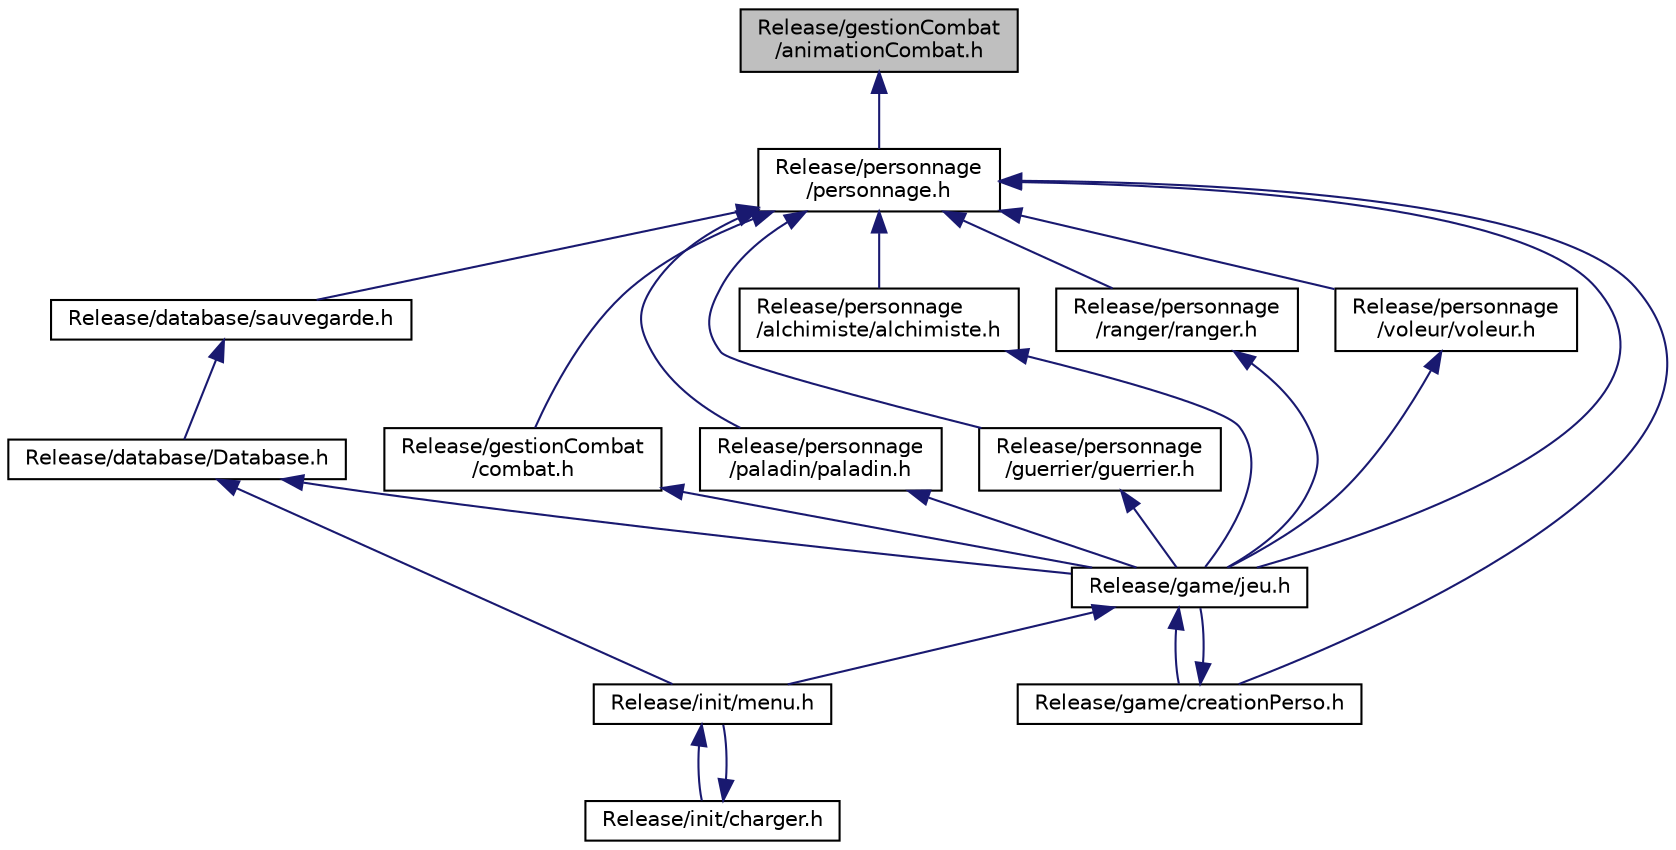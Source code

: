 digraph "Release/gestionCombat/animationCombat.h"
{
  edge [fontname="Helvetica",fontsize="10",labelfontname="Helvetica",labelfontsize="10"];
  node [fontname="Helvetica",fontsize="10",shape=record];
  Node3 [label="Release/gestionCombat\l/animationCombat.h",height=0.2,width=0.4,color="black", fillcolor="grey75", style="filled", fontcolor="black"];
  Node3 -> Node4 [dir="back",color="midnightblue",fontsize="10",style="solid"];
  Node4 [label="Release/personnage\l/personnage.h",height=0.2,width=0.4,color="black", fillcolor="white", style="filled",URL="$personnage_8h.html",tooltip="creer et gerre les personnages joueurs et IA du jeu "];
  Node4 -> Node5 [dir="back",color="midnightblue",fontsize="10",style="solid"];
  Node5 [label="Release/database/sauvegarde.h",height=0.2,width=0.4,color="black", fillcolor="white", style="filled",URL="$sauvegarde_8h.html",tooltip="classe qui reprend toutes les informations necessaire afin de les stocked en abse de donnee ..."];
  Node5 -> Node6 [dir="back",color="midnightblue",fontsize="10",style="solid"];
  Node6 [label="Release/database/Database.h",height=0.2,width=0.4,color="black", fillcolor="white", style="filled",URL="$_database_8h.html",tooltip="creation ecriture modification d&#39;une bdd fichier database.db   qui permet la sauvegarde d&#39;une partie ..."];
  Node6 -> Node7 [dir="back",color="midnightblue",fontsize="10",style="solid"];
  Node7 [label="Release/game/jeu.h",height=0.2,width=0.4,color="black", fillcolor="white", style="filled",URL="$jeu_8h.html",tooltip="permet de jouer apres la creation de personnage "];
  Node7 -> Node8 [dir="back",color="midnightblue",fontsize="10",style="solid"];
  Node8 [label="Release/game/creationPerso.h",height=0.2,width=0.4,color="black", fillcolor="white", style="filled",URL="$creation_perso_8h.html",tooltip="permet au joueur de cree un personnage "];
  Node8 -> Node7 [dir="back",color="midnightblue",fontsize="10",style="solid"];
  Node7 -> Node9 [dir="back",color="midnightblue",fontsize="10",style="solid"];
  Node9 [label="Release/init/menu.h",height=0.2,width=0.4,color="black", fillcolor="white", style="filled",URL="$menu_8h.html",tooltip="creer une fenetre permettant d&#39;afficher les boutons du menu "];
  Node9 -> Node10 [dir="back",color="midnightblue",fontsize="10",style="solid"];
  Node10 [label="Release/init/charger.h",height=0.2,width=0.4,color="black", fillcolor="white", style="filled",URL="$charger_8h.html",tooltip="permet d&#39;afficher les sauvegardes et cliquer sur une "];
  Node10 -> Node9 [dir="back",color="midnightblue",fontsize="10",style="solid"];
  Node6 -> Node9 [dir="back",color="midnightblue",fontsize="10",style="solid"];
  Node4 -> Node8 [dir="back",color="midnightblue",fontsize="10",style="solid"];
  Node4 -> Node7 [dir="back",color="midnightblue",fontsize="10",style="solid"];
  Node4 -> Node11 [dir="back",color="midnightblue",fontsize="10",style="solid"];
  Node11 [label="Release/gestionCombat\l/combat.h",height=0.2,width=0.4,color="black", fillcolor="white", style="filled",URL="$combat_8h.html",tooltip="permet de gerrer le combat "];
  Node11 -> Node7 [dir="back",color="midnightblue",fontsize="10",style="solid"];
  Node4 -> Node12 [dir="back",color="midnightblue",fontsize="10",style="solid"];
  Node12 [label="Release/personnage\l/paladin/paladin.h",height=0.2,width=0.4,color="black", fillcolor="white", style="filled",URL="$paladin_8h.html",tooltip="attaque et calcul de soin du metier paladin "];
  Node12 -> Node7 [dir="back",color="midnightblue",fontsize="10",style="solid"];
  Node4 -> Node13 [dir="back",color="midnightblue",fontsize="10",style="solid"];
  Node13 [label="Release/personnage\l/guerrier/guerrier.h",height=0.2,width=0.4,color="black", fillcolor="white", style="filled",URL="$guerrier_8h.html",tooltip="attaque et calcul de soin du metier guerrier "];
  Node13 -> Node7 [dir="back",color="midnightblue",fontsize="10",style="solid"];
  Node4 -> Node14 [dir="back",color="midnightblue",fontsize="10",style="solid"];
  Node14 [label="Release/personnage\l/alchimiste/alchimiste.h",height=0.2,width=0.4,color="black", fillcolor="white", style="filled",URL="$alchimiste_8h.html",tooltip="attaque et calcul de soin du metier Alchimiste "];
  Node14 -> Node7 [dir="back",color="midnightblue",fontsize="10",style="solid"];
  Node4 -> Node15 [dir="back",color="midnightblue",fontsize="10",style="solid"];
  Node15 [label="Release/personnage\l/ranger/ranger.h",height=0.2,width=0.4,color="black", fillcolor="white", style="filled",URL="$ranger_8h.html",tooltip="attaque et calcul de soin du metier ranger "];
  Node15 -> Node7 [dir="back",color="midnightblue",fontsize="10",style="solid"];
  Node4 -> Node16 [dir="back",color="midnightblue",fontsize="10",style="solid"];
  Node16 [label="Release/personnage\l/voleur/voleur.h",height=0.2,width=0.4,color="black", fillcolor="white", style="filled",URL="$voleur_8h.html",tooltip="attaque et calcul de soin du metier voleur "];
  Node16 -> Node7 [dir="back",color="midnightblue",fontsize="10",style="solid"];
}
